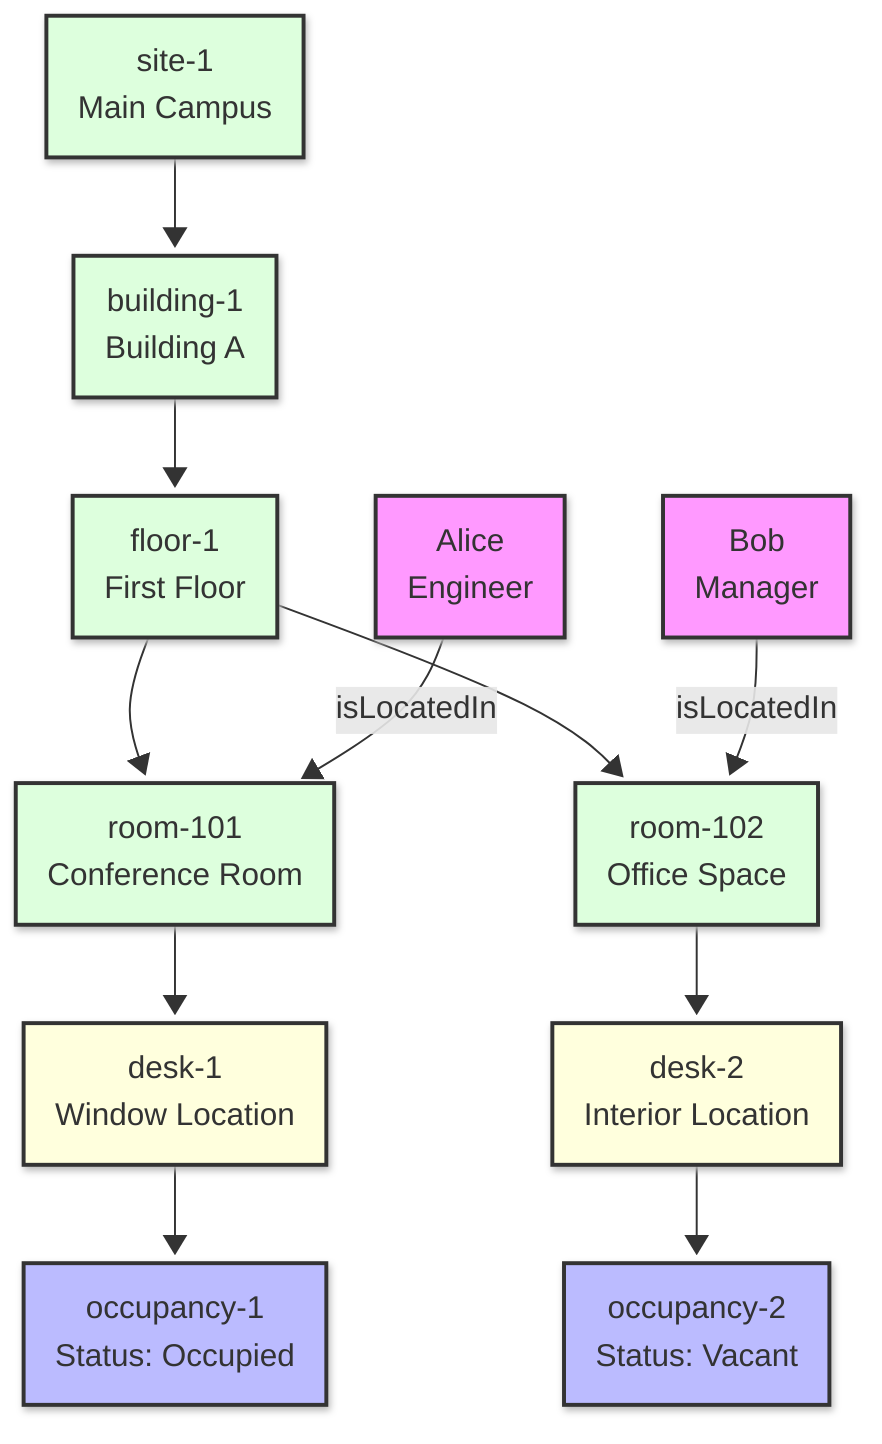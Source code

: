 ---
config:
  look: neo
  theme: default
---
flowchart TD
    Site["site-1<br>Main Campus"] --> Building["building-1<br>Building A"]
    Building --> Floor["floor-1<br>First Floor"]
    Floor --> Room1["room-101<br>Conference Room"]
    Floor --> Room2["room-102<br>Office Space"]
    Room1 --> Desk1["desk-1<br>Window Location"]
    Room2 --> Desk2["desk-2<br>Interior Location"]
    Desk1 --> Sensor1["occupancy-1<br>Status: Occupied"]
    Desk2 --> Sensor2["occupancy-2<br>Status: Vacant"]
    Alice["Alice<br>Engineer"] -- "isLocatedIn" --> Room1
    Bob["Bob<br>Manager"] -- "isLocatedIn" --> Room2
    
    classDef facility fill:#dfd,stroke:#333,stroke-width:2px
    classDef furniture fill:#ffd,stroke:#333,stroke-width:2px
    classDef sensor fill:#bbf,stroke:#333,stroke-width:2px
    classDef person fill:#f9f,stroke:#333,stroke-width:2px
    
    class Site,Building,Floor,Room1,Room2 facility
    class Desk1,Desk2 furniture
    class Sensor1,Sensor2 sensor
    class Alice,Bob person